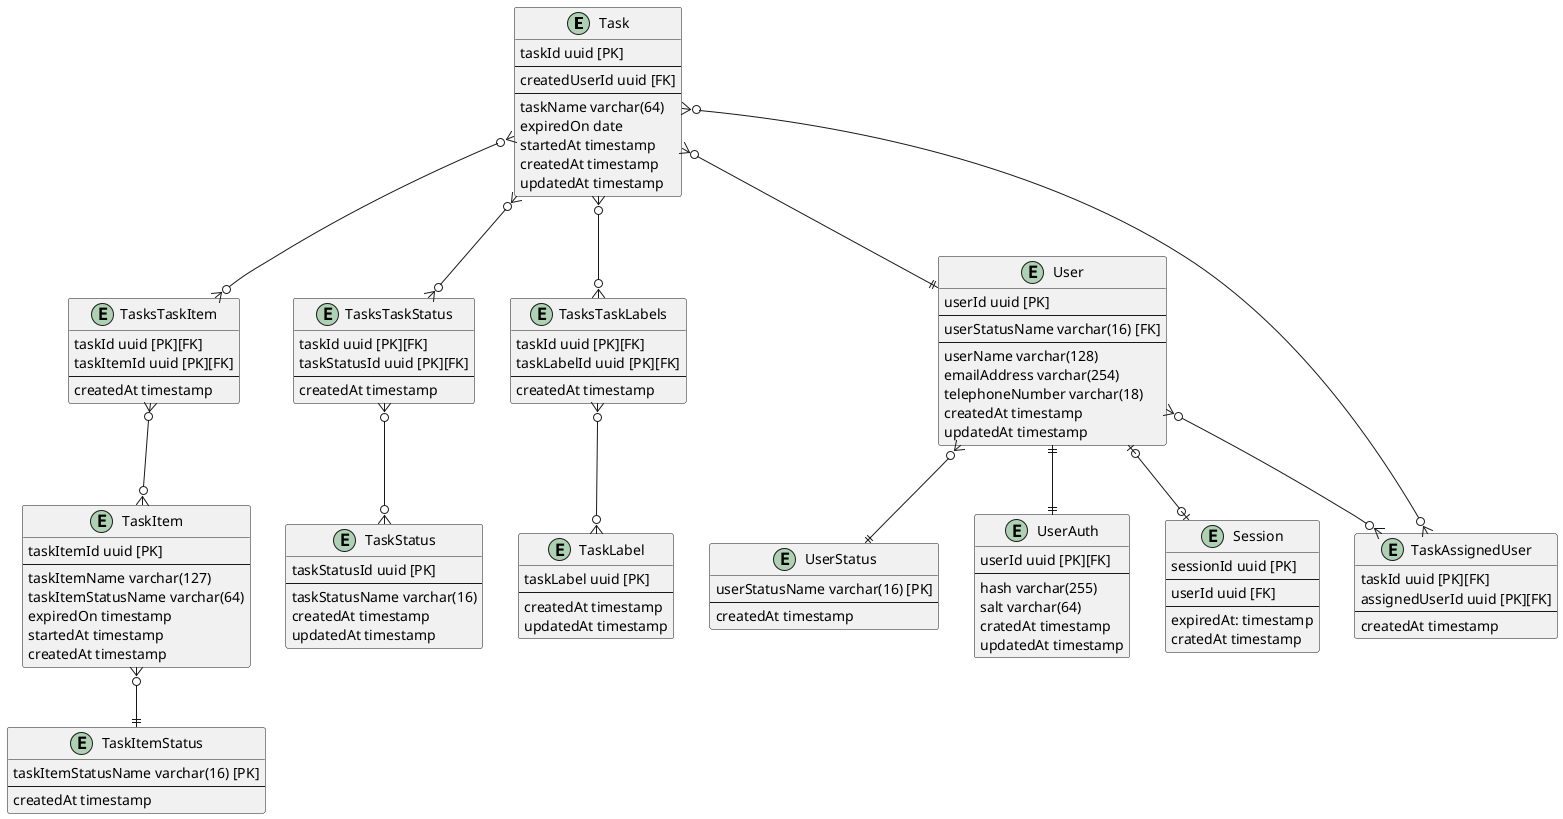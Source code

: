 @startuml er
' timestamp = timestamp with time zone

' Task集約
entity "Task" as t {
    taskId uuid [PK]
    --
    createdUserId uuid [FK]
    --
    taskName varchar(64)
    expiredOn date
    startedAt timestamp
    createdAt timestamp
    updatedAt timestamp
}

entity "TaskItem" as t_i {
    taskItemId uuid [PK]
    --
    taskItemName varchar(127)
    taskItemStatusName varchar(64)
    expiredOn timestamp
    startedAt timestamp
    createdAt timestamp
}

entity "TaskStatus" as t_s {
    taskStatusId uuid [PK]
    --
    taskStatusName varchar(16)
    createdAt timestamp
    updatedAt timestamp
}

entity "TaskItemStatus" as t_i_s {
    taskItemStatusName varchar(16) [PK]
    --
    createdAt timestamp
}

entity "TaskLabel" as t_l {
    taskLabel uuid [PK]
    --
    createdAt timestamp
    updatedAt timestamp
}

' 多対多
entity "TasksTaskItem" as t_t_i {
    taskId uuid [PK][FK]
    taskItemId uuid [PK][FK]
    --
    createdAt timestamp
}
entity "TasksTaskStatus" as t_t_s {
    taskId uuid [PK][FK]
    taskStatusId uuid [PK][FK]
    --
    createdAt timestamp
}
entity "TasksTaskLabels" as t_t_l {
    taskId uuid [PK][FK]
    taskLabelId uuid [PK][FK]
    --
    createdAt timestamp
}

' User集約
entity "User" as u {
    userId uuid [PK]
    --
    userStatusName varchar(16) [FK]
    --
    userName varchar(128)
    emailAddress varchar(254)
    telephoneNumber varchar(18)
    createdAt timestamp
    updatedAt timestamp
}

entity "UserStatus" as u_s {
    userStatusName varchar(16) [PK]
    --
    createdAt timestamp
}

entity "UserAuth" as u_a {
    userId uuid [PK][FK]
    ---
    hash varchar(255)
    salt varchar(64)
    cratedAt timestamp
    updatedAt timestamp
}

entity "Session" as s {
    sessionId uuid [PK]
    ---
    userId uuid [FK]
    ---
    expiredAt: timestamp
    cratedAt timestamp
}

' 複合/横断
' 多対多
entity "TaskAssignedUser" as t_a_u {
    taskId uuid [PK][FK]
    assignedUserId uuid [PK][FK]
    --
    createdAt timestamp
}

' Task集約
t_i }o--|| t_i_s
' 多対多
t }o--o{ t_t_s
t_t_s }o--o{ t_s
t }o--o{ t_t_i
t_t_i }o--o{ t_i 
t }o--o{ t_t_l
t_t_l }o--o{ t_l
' User集約
u }o--|| u_s
u ||--|| u_a
u |o--o| s
' 複合/横断
' Task-User
t }o--|| u
' 多対多
t }o--o{ t_a_u
u }o--o{ t_a_u 

@enduml